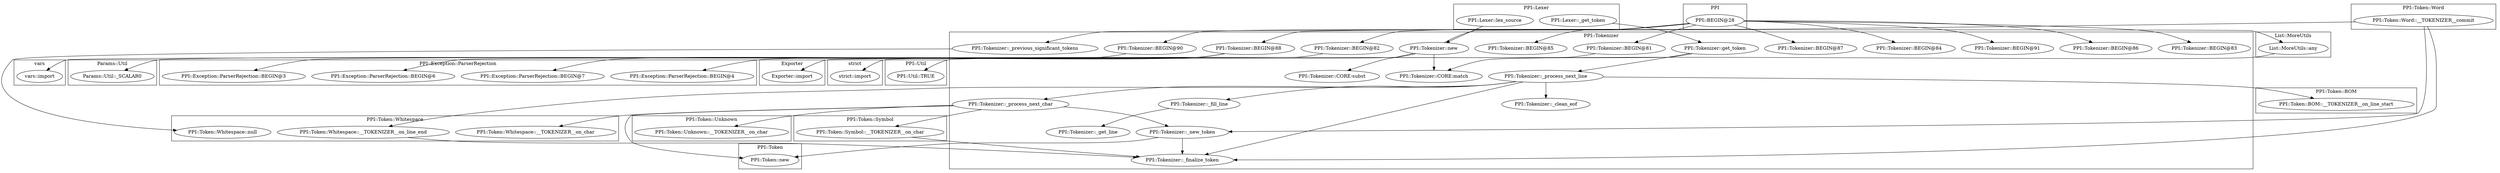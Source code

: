 digraph {
graph [overlap=false]
subgraph cluster_PPI_Token_Symbol {
	label="PPI::Token::Symbol";
	"PPI::Token::Symbol::__TOKENIZER__on_char";
}
subgraph cluster_PPI_Exception_ParserRejection {
	label="PPI::Exception::ParserRejection";
	"PPI::Exception::ParserRejection::BEGIN@4";
	"PPI::Exception::ParserRejection::BEGIN@7";
	"PPI::Exception::ParserRejection::BEGIN@6";
	"PPI::Exception::ParserRejection::BEGIN@3";
}
subgraph cluster_PPI_Lexer {
	label="PPI::Lexer";
	"PPI::Lexer::_get_token";
	"PPI::Lexer::lex_source";
}
subgraph cluster_PPI_Token_Word {
	label="PPI::Token::Word";
	"PPI::Token::Word::__TOKENIZER__commit";
}
subgraph cluster_List_MoreUtils {
	label="List::MoreUtils";
	"List::MoreUtils::any";
}
subgraph cluster_PPI_Token {
	label="PPI::Token";
	"PPI::Token::new";
}
subgraph cluster_Exporter {
	label="Exporter";
	"Exporter::import";
}
subgraph cluster_PPI_Tokenizer {
	label="PPI::Tokenizer";
	"PPI::Tokenizer::_new_token";
	"PPI::Tokenizer::_process_next_char";
	"PPI::Tokenizer::get_token";
	"PPI::Tokenizer::new";
	"PPI::Tokenizer::BEGIN@86";
	"PPI::Tokenizer::_process_next_line";
	"PPI::Tokenizer::_finalize_token";
	"PPI::Tokenizer::_fill_line";
	"PPI::Tokenizer::CORE:match";
	"PPI::Tokenizer::BEGIN@91";
	"PPI::Tokenizer::BEGIN@84";
	"PPI::Tokenizer::BEGIN@87";
	"PPI::Tokenizer::_clean_eof";
	"PPI::Tokenizer::BEGIN@88";
	"PPI::Tokenizer::_get_line";
	"PPI::Tokenizer::BEGIN@82";
	"PPI::Tokenizer::BEGIN@85";
	"PPI::Tokenizer::BEGIN@81";
	"PPI::Tokenizer::_previous_significant_tokens";
	"PPI::Tokenizer::BEGIN@83";
	"PPI::Tokenizer::BEGIN@90";
	"PPI::Tokenizer::CORE:subst";
}
subgraph cluster_Params_Util {
	label="Params::Util";
	"Params::Util::_SCALAR0";
}
subgraph cluster_PPI_Token_Whitespace {
	label="PPI::Token::Whitespace";
	"PPI::Token::Whitespace::null";
	"PPI::Token::Whitespace::__TOKENIZER__on_char";
	"PPI::Token::Whitespace::__TOKENIZER__on_line_end";
}
subgraph cluster_PPI_Util {
	label="PPI::Util";
	"PPI::Util::TRUE";
}
subgraph cluster_PPI_Token_Unknown {
	label="PPI::Token::Unknown";
	"PPI::Token::Unknown::__TOKENIZER__on_char";
}
subgraph cluster_PPI_Token_BOM {
	label="PPI::Token::BOM";
	"PPI::Token::BOM::__TOKENIZER__on_line_start";
}
subgraph cluster_vars {
	label="vars";
	"vars::import";
}
subgraph cluster_strict {
	label="strict";
	"strict::import";
}
subgraph cluster_PPI {
	label="PPI";
	"PPI::BEGIN@28";
}
"PPI::BEGIN@28" -> "PPI::Tokenizer::BEGIN@88";
"PPI::Tokenizer::_process_next_char" -> "PPI::Token::Unknown::__TOKENIZER__on_char";
"PPI::BEGIN@28" -> "PPI::Tokenizer::BEGIN@86";
"PPI::Tokenizer::new" -> "PPI::Tokenizer::CORE:subst";
"PPI::Tokenizer::_fill_line" -> "PPI::Tokenizer::_get_line";
"PPI::BEGIN@28" -> "PPI::Tokenizer::BEGIN@81";
"PPI::Tokenizer::BEGIN@88" -> "PPI::Exception::ParserRejection::BEGIN@6";
"PPI::Tokenizer::_process_next_char" -> "PPI::Tokenizer::_new_token";
"PPI::Token::Word::__TOKENIZER__commit" -> "PPI::Tokenizer::_new_token";
"PPI::Tokenizer::_process_next_line" -> "PPI::Token::BOM::__TOKENIZER__on_line_start";
"PPI::Tokenizer::_process_next_line" -> "PPI::Tokenizer::_fill_line";
"PPI::Tokenizer::BEGIN@88" -> "PPI::Exception::ParserRejection::BEGIN@7";
"PPI::Tokenizer::_process_next_line" -> "PPI::Token::Whitespace::__TOKENIZER__on_line_end";
"PPI::Token::Symbol::__TOKENIZER__on_char" -> "PPI::Tokenizer::_finalize_token";
"PPI::Tokenizer::_process_next_line" -> "PPI::Tokenizer::_finalize_token";
"PPI::Tokenizer::_new_token" -> "PPI::Tokenizer::_finalize_token";
"PPI::Token::Whitespace::__TOKENIZER__on_line_end" -> "PPI::Tokenizer::_finalize_token";
"PPI::Token::Word::__TOKENIZER__commit" -> "PPI::Tokenizer::_finalize_token";
"PPI::Tokenizer::BEGIN@81" -> "strict::import";
"PPI::Tokenizer::get_token" -> "PPI::Tokenizer::_process_next_line";
"PPI::BEGIN@28" -> "PPI::Tokenizer::BEGIN@91";
"PPI::BEGIN@28" -> "PPI::Tokenizer::BEGIN@84";
"PPI::Tokenizer::get_token" -> "PPI::Util::TRUE";
"PPI::Tokenizer::new" -> "Params::Util::_SCALAR0";
"PPI::Tokenizer::BEGIN@88" -> "PPI::Exception::ParserRejection::BEGIN@4";
"PPI::Token::Word::__TOKENIZER__commit" -> "PPI::Tokenizer::_previous_significant_tokens";
"PPI::Tokenizer::BEGIN@82" -> "Exporter::import";
"PPI::Tokenizer::_new_token" -> "PPI::Token::new";
"PPI::Tokenizer::_process_next_char" -> "PPI::Token::new";
"PPI::Tokenizer::new" -> "PPI::Tokenizer::CORE:match";
"List::MoreUtils::any" -> "PPI::Tokenizer::CORE:match";
"PPI::Tokenizer::BEGIN@90" -> "vars::import";
"PPI::BEGIN@28" -> "PPI::Tokenizer::BEGIN@82";
"PPI::Lexer::lex_source" -> "PPI::Tokenizer::new";
"PPI::Tokenizer::_previous_significant_tokens" -> "PPI::Token::Whitespace::null";
"PPI::BEGIN@28" -> "PPI::Tokenizer::BEGIN@87";
"PPI::Tokenizer::_process_next_char" -> "PPI::Token::Symbol::__TOKENIZER__on_char";
"PPI::Tokenizer::new" -> "List::MoreUtils::any";
"PPI::Tokenizer::BEGIN@88" -> "PPI::Exception::ParserRejection::BEGIN@3";
"PPI::Tokenizer::_process_next_line" -> "PPI::Tokenizer::_clean_eof";
"PPI::Tokenizer::_process_next_line" -> "PPI::Tokenizer::_process_next_char";
"PPI::Lexer::_get_token" -> "PPI::Tokenizer::get_token";
"PPI::BEGIN@28" -> "PPI::Tokenizer::BEGIN@85";
"PPI::BEGIN@28" -> "PPI::Tokenizer::BEGIN@83";
"PPI::Tokenizer::_process_next_char" -> "PPI::Token::Whitespace::__TOKENIZER__on_char";
"PPI::BEGIN@28" -> "PPI::Tokenizer::BEGIN@90";
}
